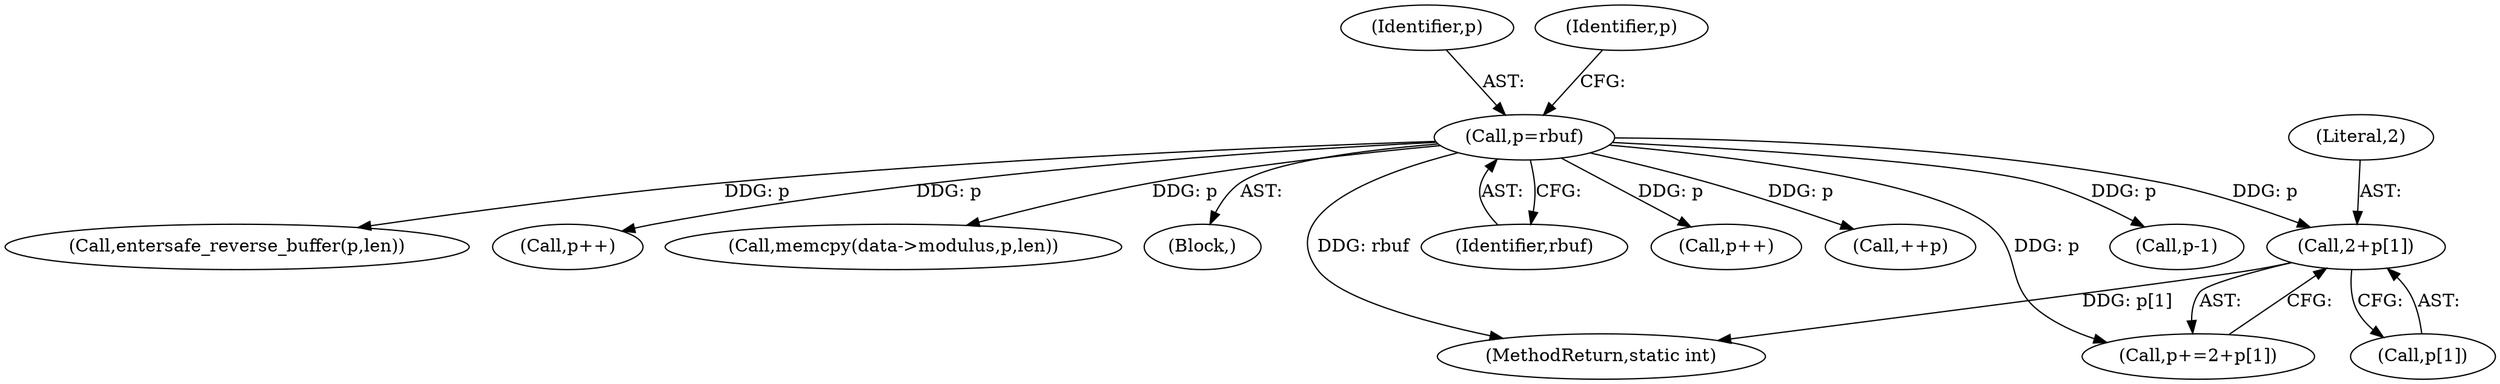 digraph "0_OpenSC_8fe377e93b4b56060e5bbfb6f3142ceaeca744fa_5@array" {
"1000380" [label="(Call,2+p[1])"];
"1000370" [label="(Call,p=rbuf)"];
"1000371" [label="(Identifier,p)"];
"1000404" [label="(Call,p-1)"];
"1000429" [label="(Call,entersafe_reverse_buffer(p,len))"];
"1000395" [label="(Call,p++)"];
"1000432" [label="(Call,memcpy(data->modulus,p,len))"];
"1000107" [label="(Block,)"];
"1000378" [label="(Call,p+=2+p[1])"];
"1000372" [label="(Identifier,rbuf)"];
"1000370" [label="(Call,p=rbuf)"];
"1000425" [label="(Call,p++)"];
"1000380" [label="(Call,2+p[1])"];
"1000444" [label="(MethodReturn,static int)"];
"1000381" [label="(Literal,2)"];
"1000376" [label="(Identifier,p)"];
"1000390" [label="(Call,++p)"];
"1000382" [label="(Call,p[1])"];
"1000380" -> "1000378"  [label="AST: "];
"1000380" -> "1000382"  [label="CFG: "];
"1000381" -> "1000380"  [label="AST: "];
"1000382" -> "1000380"  [label="AST: "];
"1000378" -> "1000380"  [label="CFG: "];
"1000380" -> "1000444"  [label="DDG: p[1]"];
"1000370" -> "1000380"  [label="DDG: p"];
"1000370" -> "1000107"  [label="AST: "];
"1000370" -> "1000372"  [label="CFG: "];
"1000371" -> "1000370"  [label="AST: "];
"1000372" -> "1000370"  [label="AST: "];
"1000376" -> "1000370"  [label="CFG: "];
"1000370" -> "1000444"  [label="DDG: rbuf"];
"1000370" -> "1000378"  [label="DDG: p"];
"1000370" -> "1000390"  [label="DDG: p"];
"1000370" -> "1000395"  [label="DDG: p"];
"1000370" -> "1000404"  [label="DDG: p"];
"1000370" -> "1000425"  [label="DDG: p"];
"1000370" -> "1000429"  [label="DDG: p"];
"1000370" -> "1000432"  [label="DDG: p"];
}

